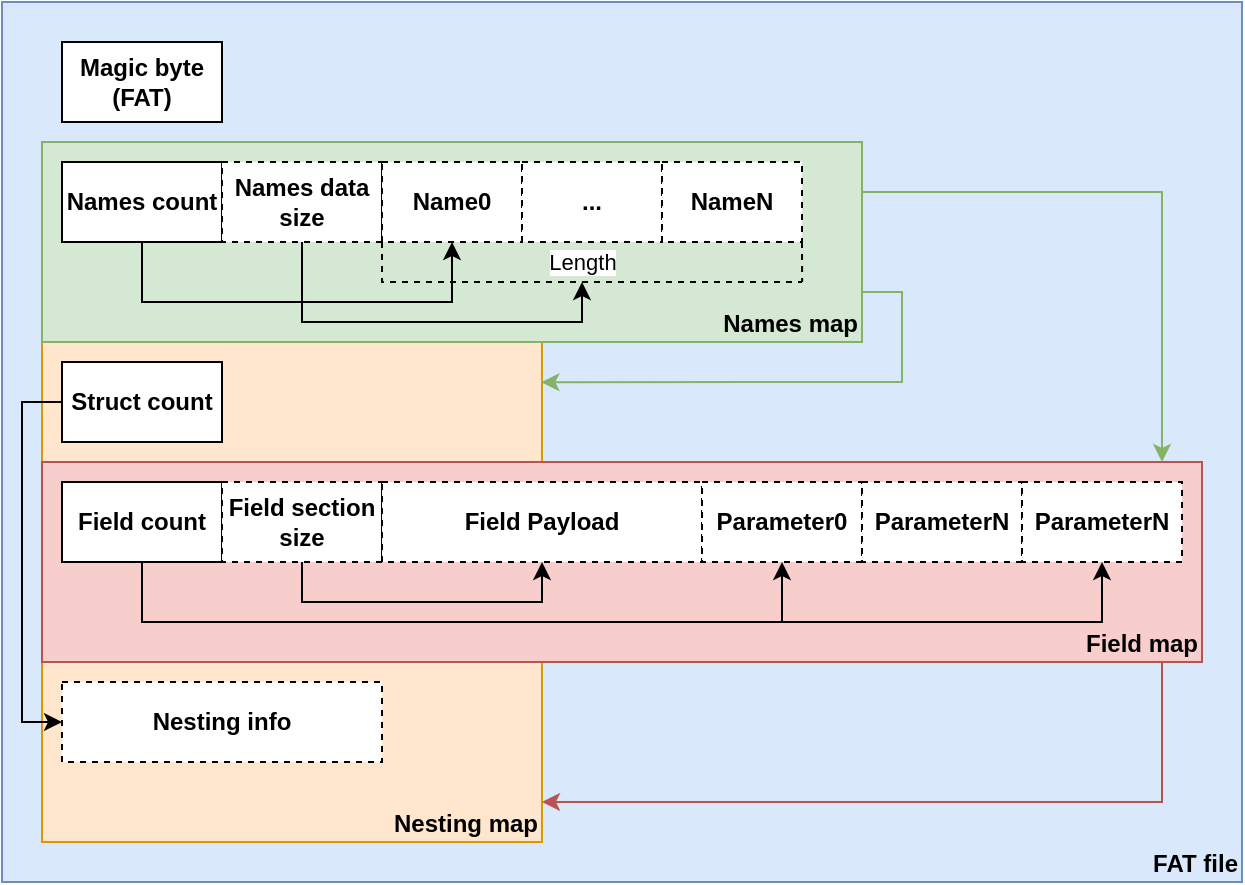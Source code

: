 <mxfile version="22.1.22" type="embed">
  <diagram id="pjfnT4hMxKDRONgrfnrf" name="Page-1">
    <mxGraphModel dx="949" dy="395" grid="1" gridSize="10" guides="1" tooltips="1" connect="1" arrows="1" fold="1" page="1" pageScale="1" pageWidth="1600" pageHeight="900" math="0" shadow="0">
      <root>
        <mxCell id="0" />
        <mxCell id="1" parent="0" />
        <mxCell id="5nidlWXGHs-atZy7hHOz-25" value="FAT file" style="rounded=0;whiteSpace=wrap;html=1;fillColor=#dae8fc;strokeColor=#6c8ebf;fontStyle=1;align=right;verticalAlign=bottom;glass=0;fillOpacity=100;strokeOpacity=100;" parent="1" vertex="1">
          <mxGeometry x="40" y="40" width="620" height="440" as="geometry" />
        </mxCell>
        <mxCell id="5nidlWXGHs-atZy7hHOz-24" value="Nesting map" style="rounded=0;whiteSpace=wrap;html=1;fillColor=#ffe6cc;strokeColor=#d79b00;fontStyle=1;align=right;verticalAlign=bottom;connectable=0;" parent="1" vertex="1">
          <mxGeometry x="60" y="210" width="250" height="250" as="geometry" />
        </mxCell>
        <mxCell id="5nidlWXGHs-atZy7hHOz-21" value="Field map" style="rounded=0;whiteSpace=wrap;html=1;fillColor=#f8cecc;strokeColor=#b85450;fontStyle=1;align=right;verticalAlign=bottom;connectable=0;" parent="1" vertex="1">
          <mxGeometry x="60" y="270" width="580" height="100" as="geometry" />
        </mxCell>
        <mxCell id="5nidlWXGHs-atZy7hHOz-20" value="&lt;b&gt;Names map&lt;/b&gt;" style="rounded=0;whiteSpace=wrap;html=1;fillColor=#d5e8d4;strokeColor=#82b366;align=right;verticalAlign=bottom;" parent="1" vertex="1">
          <mxGeometry x="60" y="110" width="410" height="100" as="geometry" />
        </mxCell>
        <mxCell id="5nidlWXGHs-atZy7hHOz-1" value="&lt;b&gt;Magic byte (FAT)&lt;/b&gt;" style="whiteSpace=wrap;html=1;align=center;" parent="1" vertex="1">
          <mxGeometry x="70" y="60" width="80" height="40" as="geometry" />
        </mxCell>
        <mxCell id="5nidlWXGHs-atZy7hHOz-4" value="&lt;b&gt;Names count&lt;/b&gt;" style="whiteSpace=wrap;html=1;align=center;" parent="1" vertex="1">
          <mxGeometry x="70" y="120" width="80" height="40" as="geometry" />
        </mxCell>
        <mxCell id="5nidlWXGHs-atZy7hHOz-5" value="&lt;b&gt;Names data size&lt;/b&gt;" style="whiteSpace=wrap;html=1;align=center;dashed=1;" parent="1" vertex="1">
          <mxGeometry x="150" y="120" width="80" height="40" as="geometry" />
        </mxCell>
        <mxCell id="5nidlWXGHs-atZy7hHOz-6" value="&lt;b&gt;Name0&lt;/b&gt;" style="whiteSpace=wrap;html=1;align=center;dashed=1;" parent="1" vertex="1">
          <mxGeometry x="230" y="120" width="70" height="40" as="geometry" />
        </mxCell>
        <mxCell id="5nidlWXGHs-atZy7hHOz-7" value="&lt;b&gt;Struct count&lt;/b&gt;" style="whiteSpace=wrap;html=1;align=center;" parent="1" vertex="1">
          <mxGeometry x="70" y="220" width="80" height="40" as="geometry" />
        </mxCell>
        <mxCell id="5nidlWXGHs-atZy7hHOz-8" value="&lt;b&gt;Field count&lt;/b&gt;" style="whiteSpace=wrap;html=1;align=center;" parent="1" vertex="1">
          <mxGeometry x="70" y="280" width="80" height="40" as="geometry" />
        </mxCell>
        <mxCell id="5nidlWXGHs-atZy7hHOz-9" value="&lt;b&gt;Field section&lt;br&gt;size&lt;br&gt;&lt;/b&gt;" style="whiteSpace=wrap;html=1;align=center;dashed=1;" parent="1" vertex="1">
          <mxGeometry x="150" y="280" width="80" height="40" as="geometry" />
        </mxCell>
        <mxCell id="5nidlWXGHs-atZy7hHOz-10" value="&lt;b&gt;Field Payload&lt;/b&gt;" style="whiteSpace=wrap;html=1;align=center;dashed=1;" parent="1" vertex="1">
          <mxGeometry x="230" y="280" width="160" height="40" as="geometry" />
        </mxCell>
        <mxCell id="5nidlWXGHs-atZy7hHOz-11" value="&lt;b&gt;Parameter0&lt;br&gt;&lt;/b&gt;" style="whiteSpace=wrap;html=1;align=center;dashed=1;" parent="1" vertex="1">
          <mxGeometry x="390" y="280" width="80" height="40" as="geometry" />
        </mxCell>
        <mxCell id="5nidlWXGHs-atZy7hHOz-12" value="&lt;b&gt;Nesting info&lt;/b&gt;" style="whiteSpace=wrap;html=1;align=center;dashed=1;" parent="1" vertex="1">
          <mxGeometry x="70" y="380" width="160" height="40" as="geometry" />
        </mxCell>
        <mxCell id="5nidlWXGHs-atZy7hHOz-14" value="" style="endArrow=classic;html=1;rounded=0;entryX=0;entryY=0.5;entryDx=0;entryDy=0;exitX=0;exitY=0.5;exitDx=0;exitDy=0;" parent="1" source="5nidlWXGHs-atZy7hHOz-7" target="5nidlWXGHs-atZy7hHOz-12" edge="1">
          <mxGeometry width="50" height="50" relative="1" as="geometry">
            <mxPoint x="50" y="300" as="sourcePoint" />
            <mxPoint x="50" y="460" as="targetPoint" />
            <Array as="points">
              <mxPoint x="50" y="240" />
              <mxPoint x="50" y="400" />
            </Array>
          </mxGeometry>
        </mxCell>
        <mxCell id="5nidlWXGHs-atZy7hHOz-15" value="" style="endArrow=classic;html=1;rounded=0;exitX=0.5;exitY=1;exitDx=0;exitDy=0;entryX=0.5;entryY=1;entryDx=0;entryDy=0;" parent="1" source="5nidlWXGHs-atZy7hHOz-9" target="5nidlWXGHs-atZy7hHOz-10" edge="1">
          <mxGeometry width="50" height="50" relative="1" as="geometry">
            <mxPoint x="180" y="340" as="sourcePoint" />
            <mxPoint x="330" y="360" as="targetPoint" />
            <Array as="points">
              <mxPoint x="190" y="340" />
              <mxPoint x="310" y="340" />
            </Array>
          </mxGeometry>
        </mxCell>
        <mxCell id="5nidlWXGHs-atZy7hHOz-16" value="" style="endArrow=classic;html=1;rounded=0;entryX=0.5;entryY=1;entryDx=0;entryDy=0;exitX=0.5;exitY=1;exitDx=0;exitDy=0;" parent="1" source="5nidlWXGHs-atZy7hHOz-8" target="5nidlWXGHs-atZy7hHOz-11" edge="1">
          <mxGeometry width="50" height="50" relative="1" as="geometry">
            <mxPoint x="130" y="390" as="sourcePoint" />
            <mxPoint x="430" y="380" as="targetPoint" />
            <Array as="points">
              <mxPoint x="110" y="350" />
              <mxPoint x="430" y="350" />
            </Array>
          </mxGeometry>
        </mxCell>
        <mxCell id="5nidlWXGHs-atZy7hHOz-26" value="" style="endArrow=classic;html=1;rounded=0;exitX=1;exitY=0.75;exitDx=0;exitDy=0;entryX=0.435;entryY=0.432;entryDx=0;entryDy=0;entryPerimeter=0;fillColor=#d5e8d4;strokeColor=#82b366;" parent="1" source="5nidlWXGHs-atZy7hHOz-20" target="5nidlWXGHs-atZy7hHOz-25" edge="1">
          <mxGeometry width="50" height="50" relative="1" as="geometry">
            <mxPoint x="510" y="170" as="sourcePoint" />
            <mxPoint x="560" y="120" as="targetPoint" />
            <Array as="points">
              <mxPoint x="490" y="185" />
              <mxPoint x="490" y="230" />
            </Array>
          </mxGeometry>
        </mxCell>
        <mxCell id="5nidlWXGHs-atZy7hHOz-27" value="" style="endArrow=classic;html=1;rounded=0;exitX=1;exitY=0.25;exitDx=0;exitDy=0;fillColor=#d5e8d4;strokeColor=#82b366;" parent="1" source="5nidlWXGHs-atZy7hHOz-20" edge="1">
          <mxGeometry width="50" height="50" relative="1" as="geometry">
            <mxPoint x="500" y="160" as="sourcePoint" />
            <mxPoint x="620" y="270" as="targetPoint" />
            <Array as="points">
              <mxPoint x="620" y="135" />
            </Array>
          </mxGeometry>
        </mxCell>
        <mxCell id="5nidlWXGHs-atZy7hHOz-28" value="" style="endArrow=classic;html=1;rounded=0;fillColor=#f8cecc;strokeColor=#b85450;" parent="1" edge="1">
          <mxGeometry width="50" height="50" relative="1" as="geometry">
            <mxPoint x="620" y="370" as="sourcePoint" />
            <mxPoint x="310" y="440" as="targetPoint" />
            <Array as="points">
              <mxPoint x="620" y="440" />
            </Array>
          </mxGeometry>
        </mxCell>
        <mxCell id="6" value="&lt;b&gt;...&lt;/b&gt;" style="whiteSpace=wrap;html=1;align=center;dashed=1;" vertex="1" parent="1">
          <mxGeometry x="300" y="120" width="70" height="40" as="geometry" />
        </mxCell>
        <mxCell id="7" value="&lt;b&gt;NameN&lt;/b&gt;" style="whiteSpace=wrap;html=1;align=center;dashed=1;" vertex="1" parent="1">
          <mxGeometry x="370" y="120" width="70" height="40" as="geometry" />
        </mxCell>
        <mxCell id="8" value="&lt;b&gt;ParameterN&lt;br&gt;&lt;/b&gt;" style="whiteSpace=wrap;html=1;align=center;dashed=1;" vertex="1" parent="1">
          <mxGeometry x="470" y="280" width="80" height="40" as="geometry" />
        </mxCell>
        <mxCell id="9" value="&lt;b&gt;ParameterN&lt;br&gt;&lt;/b&gt;" style="whiteSpace=wrap;html=1;align=center;dashed=1;" vertex="1" parent="1">
          <mxGeometry x="550" y="280" width="80" height="40" as="geometry" />
        </mxCell>
        <mxCell id="11" value="" style="endArrow=classic;html=1;rounded=0;entryX=0.5;entryY=1;entryDx=0;entryDy=0;" edge="1" parent="1" target="9">
          <mxGeometry width="50" height="50" relative="1" as="geometry">
            <mxPoint x="430" y="350" as="sourcePoint" />
            <mxPoint x="590" y="340" as="targetPoint" />
            <Array as="points">
              <mxPoint x="590" y="350" />
            </Array>
          </mxGeometry>
        </mxCell>
        <mxCell id="18" value="" style="endArrow=none;dashed=1;html=1;rounded=0;exitX=1;exitY=1;exitDx=0;exitDy=0;" edge="1" parent="1" source="5nidlWXGHs-atZy7hHOz-5">
          <mxGeometry width="50" height="50" relative="1" as="geometry">
            <mxPoint x="260" y="300" as="sourcePoint" />
            <mxPoint x="440" y="180" as="targetPoint" />
            <Array as="points">
              <mxPoint x="230" y="180" />
            </Array>
          </mxGeometry>
        </mxCell>
        <mxCell id="21" value="Length" style="edgeLabel;html=1;align=center;verticalAlign=middle;resizable=0;points=[];" vertex="1" connectable="0" parent="18">
          <mxGeometry x="-0.081" y="1" relative="1" as="geometry">
            <mxPoint x="14" y="-9" as="offset" />
          </mxGeometry>
        </mxCell>
        <mxCell id="19" value="" style="endArrow=none;dashed=1;html=1;rounded=0;exitX=1;exitY=1;exitDx=0;exitDy=0;entryX=0.927;entryY=0.7;entryDx=0;entryDy=0;entryPerimeter=0;" edge="1" parent="1" source="7" target="5nidlWXGHs-atZy7hHOz-20">
          <mxGeometry width="50" height="50" relative="1" as="geometry">
            <mxPoint x="240" y="170" as="sourcePoint" />
            <mxPoint x="410" y="10" as="targetPoint" />
          </mxGeometry>
        </mxCell>
        <mxCell id="20" value="" style="endArrow=classic;html=1;rounded=0;exitX=0.5;exitY=1;exitDx=0;exitDy=0;" edge="1" parent="1" source="5nidlWXGHs-atZy7hHOz-5">
          <mxGeometry width="50" height="50" relative="1" as="geometry">
            <mxPoint x="240" y="180" as="sourcePoint" />
            <mxPoint x="330" y="180" as="targetPoint" />
            <Array as="points">
              <mxPoint x="190" y="200" />
              <mxPoint x="330" y="200" />
            </Array>
          </mxGeometry>
        </mxCell>
        <mxCell id="22" value="" style="endArrow=classic;html=1;rounded=0;exitX=0.5;exitY=1;exitDx=0;exitDy=0;entryX=0.5;entryY=1;entryDx=0;entryDy=0;" edge="1" parent="1" source="5nidlWXGHs-atZy7hHOz-4" target="5nidlWXGHs-atZy7hHOz-6">
          <mxGeometry width="50" height="50" relative="1" as="geometry">
            <mxPoint x="290" y="160" as="sourcePoint" />
            <mxPoint x="340" y="110" as="targetPoint" />
            <Array as="points">
              <mxPoint x="110" y="190" />
              <mxPoint x="265" y="190" />
            </Array>
          </mxGeometry>
        </mxCell>
      </root>
    </mxGraphModel>
  </diagram>
</mxfile>
